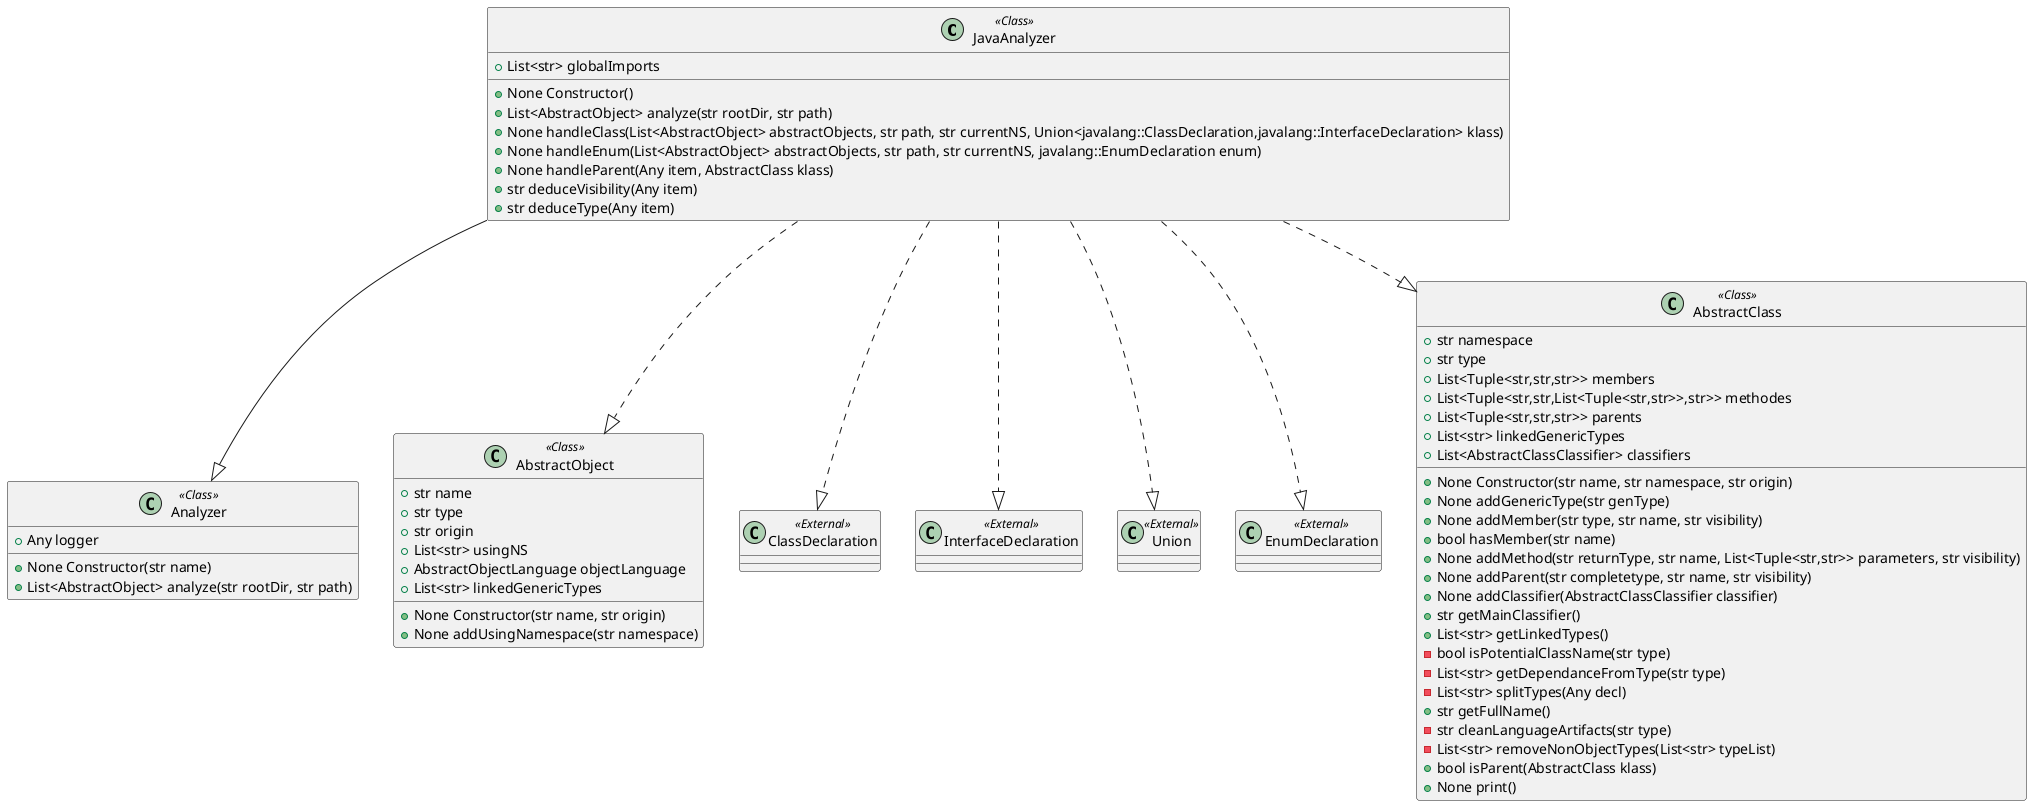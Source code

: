 @startuml
class JavaAnalyzer <<Class>>
{
+ List<str> globalImports
+None Constructor()
+List<AbstractObject> analyze(str rootDir, str path)
+None handleClass(List<AbstractObject> abstractObjects, str path, str currentNS, Union<javalang::ClassDeclaration,javalang::InterfaceDeclaration> klass)
+None handleEnum(List<AbstractObject> abstractObjects, str path, str currentNS, javalang::EnumDeclaration enum)
+None handleParent(Any item, AbstractClass klass)
+str deduceVisibility(Any item)
+str deduceType(Any item)
}
class Analyzer <<Class>>
{
+ Any logger
+None Constructor(str name)
+List<AbstractObject> analyze(str rootDir, str path)
}
class AbstractObject <<Class>>
{
+ str name
+ str type
+ str origin
+ List<str> usingNS
+ AbstractObjectLanguage objectLanguage
+ List<str> linkedGenericTypes
+None Constructor(str name, str origin)
+None addUsingNamespace(str namespace)
}
class ClassDeclaration <<External>>
class InterfaceDeclaration <<External>>
class Union <<External>>
class EnumDeclaration <<External>>
class AbstractClass <<Class>>
{
+ str namespace
+ str type
+ List<Tuple<str,str,str>> members
+ List<Tuple<str,str,List<Tuple<str,str>>,str>> methodes
+ List<Tuple<str,str,str>> parents
+ List<str> linkedGenericTypes
+ List<AbstractClassClassifier> classifiers
+None Constructor(str name, str namespace, str origin)
+None addGenericType(str genType)
+None addMember(str type, str name, str visibility)
+bool hasMember(str name)
+None addMethod(str returnType, str name, List<Tuple<str,str>> parameters, str visibility)
+None addParent(str completetype, str name, str visibility)
+None addClassifier(AbstractClassClassifier classifier)
+str getMainClassifier()
+List<str> getLinkedTypes()
-bool isPotentialClassName(str type)
-List<str> getDependanceFromType(str type)
-List<str> splitTypes(Any decl)
+str getFullName()
-str cleanLanguageArtifacts(str type)
-List<str> removeNonObjectTypes(List<str> typeList)
+bool isParent(AbstractClass klass)
+None print()
}
JavaAnalyzer --|> Analyzer
JavaAnalyzer ..|> AbstractObject
JavaAnalyzer ..|> ClassDeclaration
JavaAnalyzer ..|> InterfaceDeclaration
JavaAnalyzer ..|> Union
JavaAnalyzer ..|> EnumDeclaration
JavaAnalyzer ..|> AbstractClass
@enduml

